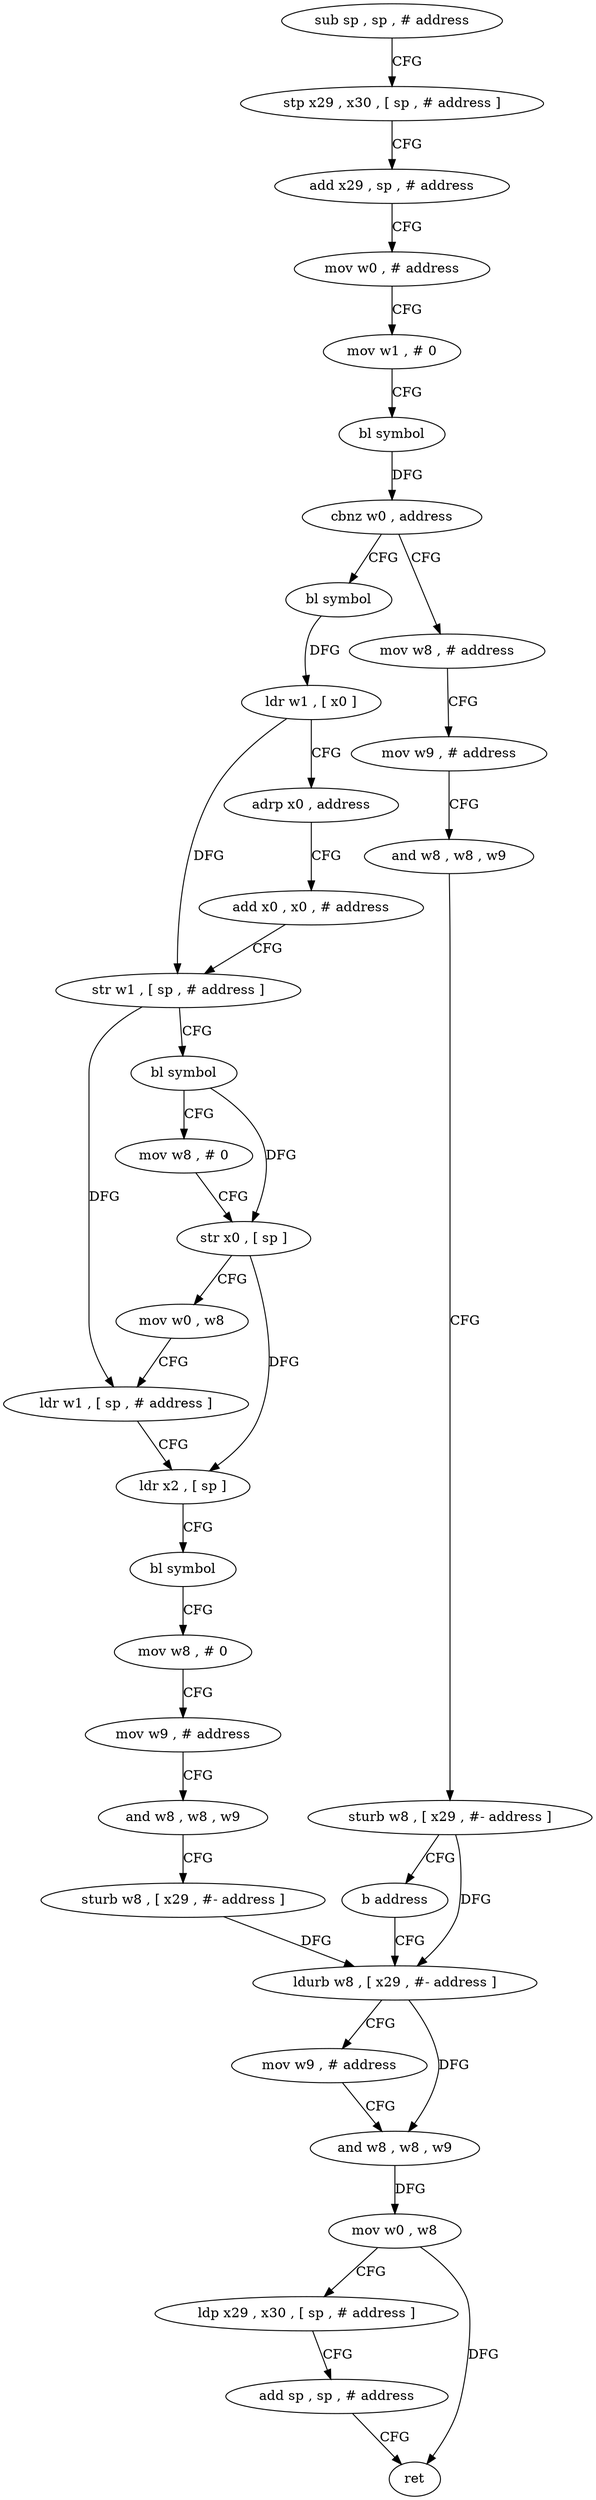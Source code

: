 digraph "func" {
"4205520" [label = "sub sp , sp , # address" ]
"4205524" [label = "stp x29 , x30 , [ sp , # address ]" ]
"4205528" [label = "add x29 , sp , # address" ]
"4205532" [label = "mov w0 , # address" ]
"4205536" [label = "mov w1 , # 0" ]
"4205540" [label = "bl symbol" ]
"4205544" [label = "cbnz w0 , address" ]
"4205568" [label = "bl symbol" ]
"4205548" [label = "mov w8 , # address" ]
"4205572" [label = "ldr w1 , [ x0 ]" ]
"4205576" [label = "adrp x0 , address" ]
"4205580" [label = "add x0 , x0 , # address" ]
"4205584" [label = "str w1 , [ sp , # address ]" ]
"4205588" [label = "bl symbol" ]
"4205592" [label = "mov w8 , # 0" ]
"4205596" [label = "str x0 , [ sp ]" ]
"4205600" [label = "mov w0 , w8" ]
"4205604" [label = "ldr w1 , [ sp , # address ]" ]
"4205608" [label = "ldr x2 , [ sp ]" ]
"4205612" [label = "bl symbol" ]
"4205616" [label = "mov w8 , # 0" ]
"4205620" [label = "mov w9 , # address" ]
"4205624" [label = "and w8 , w8 , w9" ]
"4205628" [label = "sturb w8 , [ x29 , #- address ]" ]
"4205632" [label = "ldurb w8 , [ x29 , #- address ]" ]
"4205552" [label = "mov w9 , # address" ]
"4205556" [label = "and w8 , w8 , w9" ]
"4205560" [label = "sturb w8 , [ x29 , #- address ]" ]
"4205564" [label = "b address" ]
"4205636" [label = "mov w9 , # address" ]
"4205640" [label = "and w8 , w8 , w9" ]
"4205644" [label = "mov w0 , w8" ]
"4205648" [label = "ldp x29 , x30 , [ sp , # address ]" ]
"4205652" [label = "add sp , sp , # address" ]
"4205656" [label = "ret" ]
"4205520" -> "4205524" [ label = "CFG" ]
"4205524" -> "4205528" [ label = "CFG" ]
"4205528" -> "4205532" [ label = "CFG" ]
"4205532" -> "4205536" [ label = "CFG" ]
"4205536" -> "4205540" [ label = "CFG" ]
"4205540" -> "4205544" [ label = "DFG" ]
"4205544" -> "4205568" [ label = "CFG" ]
"4205544" -> "4205548" [ label = "CFG" ]
"4205568" -> "4205572" [ label = "DFG" ]
"4205548" -> "4205552" [ label = "CFG" ]
"4205572" -> "4205576" [ label = "CFG" ]
"4205572" -> "4205584" [ label = "DFG" ]
"4205576" -> "4205580" [ label = "CFG" ]
"4205580" -> "4205584" [ label = "CFG" ]
"4205584" -> "4205588" [ label = "CFG" ]
"4205584" -> "4205604" [ label = "DFG" ]
"4205588" -> "4205592" [ label = "CFG" ]
"4205588" -> "4205596" [ label = "DFG" ]
"4205592" -> "4205596" [ label = "CFG" ]
"4205596" -> "4205600" [ label = "CFG" ]
"4205596" -> "4205608" [ label = "DFG" ]
"4205600" -> "4205604" [ label = "CFG" ]
"4205604" -> "4205608" [ label = "CFG" ]
"4205608" -> "4205612" [ label = "CFG" ]
"4205612" -> "4205616" [ label = "CFG" ]
"4205616" -> "4205620" [ label = "CFG" ]
"4205620" -> "4205624" [ label = "CFG" ]
"4205624" -> "4205628" [ label = "CFG" ]
"4205628" -> "4205632" [ label = "DFG" ]
"4205632" -> "4205636" [ label = "CFG" ]
"4205632" -> "4205640" [ label = "DFG" ]
"4205552" -> "4205556" [ label = "CFG" ]
"4205556" -> "4205560" [ label = "CFG" ]
"4205560" -> "4205564" [ label = "CFG" ]
"4205560" -> "4205632" [ label = "DFG" ]
"4205564" -> "4205632" [ label = "CFG" ]
"4205636" -> "4205640" [ label = "CFG" ]
"4205640" -> "4205644" [ label = "DFG" ]
"4205644" -> "4205648" [ label = "CFG" ]
"4205644" -> "4205656" [ label = "DFG" ]
"4205648" -> "4205652" [ label = "CFG" ]
"4205652" -> "4205656" [ label = "CFG" ]
}
